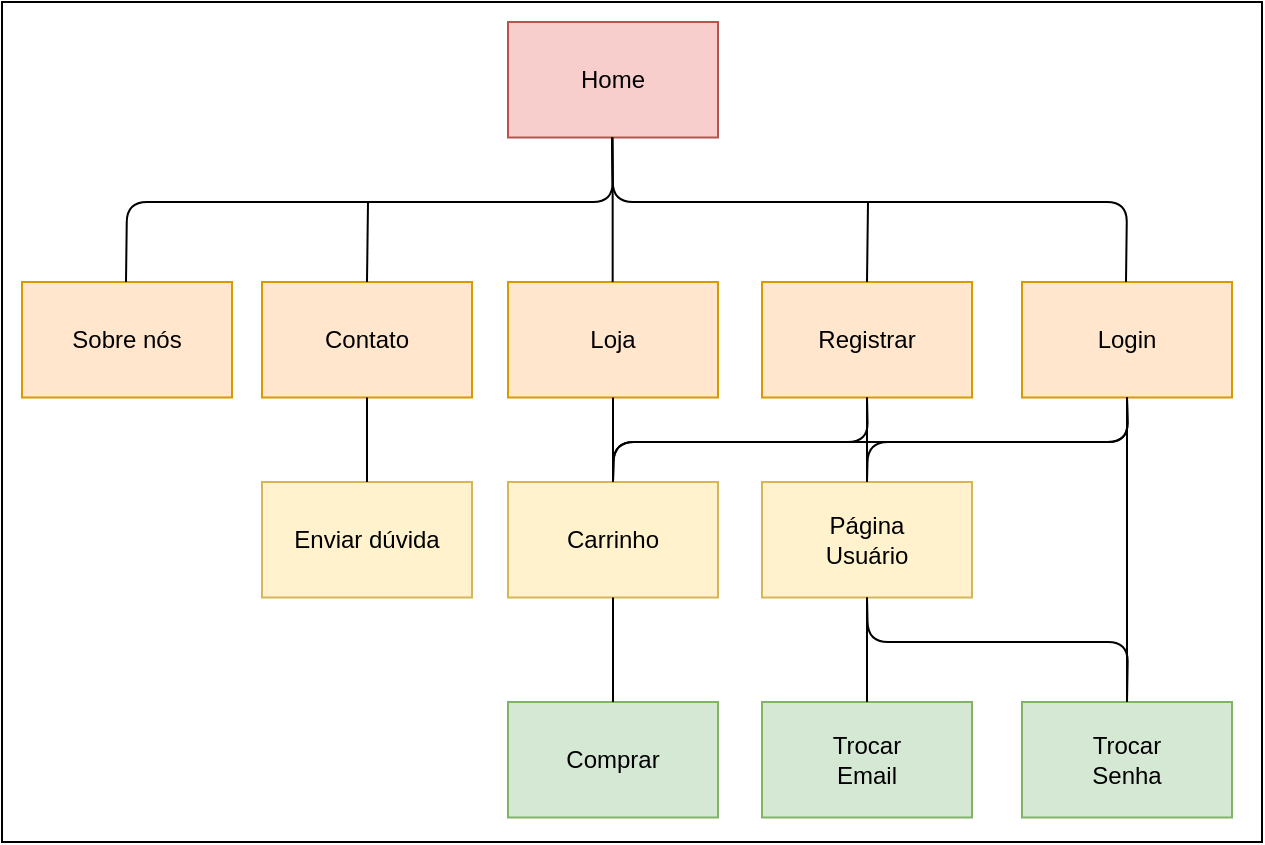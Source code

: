 <mxfile version="24.9.1">
  <diagram name="Page-1" id="wzPc7UZB33hNzcfwy0JD">
    <mxGraphModel dx="3352" dy="1503" grid="1" gridSize="10" guides="1" tooltips="1" connect="1" arrows="1" fold="1" page="1" pageScale="1" pageWidth="850" pageHeight="1100" math="0" shadow="0">
      <root>
        <mxCell id="0" />
        <mxCell id="1" parent="0" />
        <mxCell id="ytU53_6pfm4DNJ2CspSP-1" value="" style="rounded=0;whiteSpace=wrap;html=1;" vertex="1" parent="1">
          <mxGeometry x="120" y="40" width="630" height="420" as="geometry" />
        </mxCell>
        <mxCell id="fEM34XJ2Z3kQoL7WYYHA-1" value="Home" style="rounded=0;whiteSpace=wrap;html=1;fillColor=#f8cecc;strokeColor=#b85450;" parent="1" vertex="1">
          <mxGeometry x="373" y="50" width="105" height="57.75" as="geometry" />
        </mxCell>
        <mxCell id="fEM34XJ2Z3kQoL7WYYHA-4" value="Contato" style="rounded=0;whiteSpace=wrap;html=1;fillColor=#ffe6cc;strokeColor=#d79b00;" parent="1" vertex="1">
          <mxGeometry x="250" y="180" width="105" height="57.75" as="geometry" />
        </mxCell>
        <mxCell id="fEM34XJ2Z3kQoL7WYYHA-5" value="Loja" style="rounded=0;whiteSpace=wrap;html=1;fillColor=#ffe6cc;strokeColor=#d79b00;" parent="1" vertex="1">
          <mxGeometry x="373" y="180" width="105" height="57.75" as="geometry" />
        </mxCell>
        <mxCell id="fEM34XJ2Z3kQoL7WYYHA-6" value="Sobre nós" style="rounded=0;whiteSpace=wrap;html=1;fillColor=#ffe6cc;strokeColor=#d79b00;" parent="1" vertex="1">
          <mxGeometry x="130" y="180" width="105" height="57.75" as="geometry" />
        </mxCell>
        <mxCell id="fEM34XJ2Z3kQoL7WYYHA-7" value="Registrar" style="rounded=0;whiteSpace=wrap;html=1;fillColor=#ffe6cc;strokeColor=#d79b00;" parent="1" vertex="1">
          <mxGeometry x="500" y="180" width="105" height="57.75" as="geometry" />
        </mxCell>
        <mxCell id="fEM34XJ2Z3kQoL7WYYHA-8" value="Login" style="rounded=0;whiteSpace=wrap;html=1;fillColor=#ffe6cc;strokeColor=#d79b00;" parent="1" vertex="1">
          <mxGeometry x="630" y="180" width="105" height="57.75" as="geometry" />
        </mxCell>
        <mxCell id="fEM34XJ2Z3kQoL7WYYHA-14" value="" style="endArrow=none;html=1;rounded=1;entryX=0.5;entryY=1;entryDx=0;entryDy=0;exitX=0.5;exitY=0;exitDx=0;exitDy=0;curved=0;" parent="1" edge="1">
          <mxGeometry width="50" height="50" relative="1" as="geometry">
            <mxPoint x="182" y="180" as="sourcePoint" />
            <mxPoint x="425" y="107.75" as="targetPoint" />
            <Array as="points">
              <mxPoint x="182.5" y="140" />
              <mxPoint x="309.5" y="140" />
              <mxPoint x="425.5" y="140" />
            </Array>
          </mxGeometry>
        </mxCell>
        <mxCell id="fEM34XJ2Z3kQoL7WYYHA-16" value="" style="endArrow=none;html=1;rounded=0;entryX=0.5;entryY=1;entryDx=0;entryDy=0;exitX=0.5;exitY=0;exitDx=0;exitDy=0;" parent="1" edge="1">
          <mxGeometry width="50" height="50" relative="1" as="geometry">
            <mxPoint x="425.33" y="180" as="sourcePoint" />
            <mxPoint x="425.33" y="107.75" as="targetPoint" />
          </mxGeometry>
        </mxCell>
        <mxCell id="fEM34XJ2Z3kQoL7WYYHA-17" value="" style="endArrow=none;html=1;rounded=1;entryX=0.5;entryY=1;entryDx=0;entryDy=0;exitX=0.5;exitY=0;exitDx=0;exitDy=0;curved=0;" parent="1" edge="1">
          <mxGeometry width="50" height="50" relative="1" as="geometry">
            <mxPoint x="682" y="180" as="sourcePoint" />
            <mxPoint x="425" y="107.75" as="targetPoint" />
            <Array as="points">
              <mxPoint x="682.5" y="140" />
              <mxPoint x="425.5" y="140" />
            </Array>
          </mxGeometry>
        </mxCell>
        <mxCell id="fEM34XJ2Z3kQoL7WYYHA-18" value="" style="endArrow=none;html=1;rounded=0;entryX=0.5;entryY=0;entryDx=0;entryDy=0;" parent="1" target="fEM34XJ2Z3kQoL7WYYHA-4" edge="1">
          <mxGeometry width="50" height="50" relative="1" as="geometry">
            <mxPoint x="303" y="140" as="sourcePoint" />
            <mxPoint x="340" y="170" as="targetPoint" />
          </mxGeometry>
        </mxCell>
        <mxCell id="fEM34XJ2Z3kQoL7WYYHA-19" value="" style="endArrow=none;html=1;rounded=0;entryX=0.5;entryY=0;entryDx=0;entryDy=0;" parent="1" target="fEM34XJ2Z3kQoL7WYYHA-7" edge="1">
          <mxGeometry width="50" height="50" relative="1" as="geometry">
            <mxPoint x="553" y="140" as="sourcePoint" />
            <mxPoint x="560" y="260" as="targetPoint" />
          </mxGeometry>
        </mxCell>
        <mxCell id="fEM34XJ2Z3kQoL7WYYHA-20" value="Página&lt;br&gt;Usuário" style="rounded=0;whiteSpace=wrap;html=1;fillColor=#fff2cc;strokeColor=#d6b656;" parent="1" vertex="1">
          <mxGeometry x="500" y="280" width="105" height="57.75" as="geometry" />
        </mxCell>
        <mxCell id="fEM34XJ2Z3kQoL7WYYHA-21" value="Carrinho" style="rounded=0;whiteSpace=wrap;html=1;fillColor=#fff2cc;strokeColor=#d6b656;" parent="1" vertex="1">
          <mxGeometry x="373" y="280" width="105" height="57.75" as="geometry" />
        </mxCell>
        <mxCell id="fEM34XJ2Z3kQoL7WYYHA-23" value="" style="endArrow=none;html=1;rounded=0;entryX=0.5;entryY=1;entryDx=0;entryDy=0;exitX=0.5;exitY=0;exitDx=0;exitDy=0;" parent="1" source="fEM34XJ2Z3kQoL7WYYHA-21" target="fEM34XJ2Z3kQoL7WYYHA-5" edge="1">
          <mxGeometry width="50" height="50" relative="1" as="geometry">
            <mxPoint x="290" y="350" as="sourcePoint" />
            <mxPoint x="340" y="300" as="targetPoint" />
          </mxGeometry>
        </mxCell>
        <mxCell id="fEM34XJ2Z3kQoL7WYYHA-24" value="" style="endArrow=none;html=1;rounded=1;entryX=0.5;entryY=1;entryDx=0;entryDy=0;exitX=0.5;exitY=0;exitDx=0;exitDy=0;curved=0;" parent="1" source="fEM34XJ2Z3kQoL7WYYHA-21" target="fEM34XJ2Z3kQoL7WYYHA-7" edge="1">
          <mxGeometry width="50" height="50" relative="1" as="geometry">
            <mxPoint x="290" y="350" as="sourcePoint" />
            <mxPoint x="340" y="300" as="targetPoint" />
            <Array as="points">
              <mxPoint x="426" y="260" />
              <mxPoint x="553" y="260" />
            </Array>
          </mxGeometry>
        </mxCell>
        <mxCell id="fEM34XJ2Z3kQoL7WYYHA-25" value="" style="endArrow=none;html=1;rounded=1;entryX=0.5;entryY=0;entryDx=0;entryDy=0;exitX=0.5;exitY=1;exitDx=0;exitDy=0;curved=0;" parent="1" source="fEM34XJ2Z3kQoL7WYYHA-8" target="fEM34XJ2Z3kQoL7WYYHA-21" edge="1">
          <mxGeometry width="50" height="50" relative="1" as="geometry">
            <mxPoint x="290" y="350" as="sourcePoint" />
            <mxPoint x="340" y="300" as="targetPoint" />
            <Array as="points">
              <mxPoint x="683" y="260" />
              <mxPoint x="426" y="260" />
            </Array>
          </mxGeometry>
        </mxCell>
        <mxCell id="fEM34XJ2Z3kQoL7WYYHA-26" value="" style="endArrow=none;html=1;rounded=0;entryX=0.5;entryY=1;entryDx=0;entryDy=0;exitX=0.5;exitY=0;exitDx=0;exitDy=0;" parent="1" source="fEM34XJ2Z3kQoL7WYYHA-20" target="fEM34XJ2Z3kQoL7WYYHA-7" edge="1">
          <mxGeometry width="50" height="50" relative="1" as="geometry">
            <mxPoint x="250" y="370" as="sourcePoint" />
            <mxPoint x="300" y="320" as="targetPoint" />
          </mxGeometry>
        </mxCell>
        <mxCell id="fEM34XJ2Z3kQoL7WYYHA-27" value="" style="endArrow=none;html=1;rounded=1;entryX=0.5;entryY=1;entryDx=0;entryDy=0;exitX=0.5;exitY=0;exitDx=0;exitDy=0;curved=0;" parent="1" source="fEM34XJ2Z3kQoL7WYYHA-20" target="fEM34XJ2Z3kQoL7WYYHA-8" edge="1">
          <mxGeometry width="50" height="50" relative="1" as="geometry">
            <mxPoint x="670" y="370" as="sourcePoint" />
            <mxPoint x="720" y="320" as="targetPoint" />
            <Array as="points">
              <mxPoint x="553" y="260" />
              <mxPoint x="683" y="260" />
            </Array>
          </mxGeometry>
        </mxCell>
        <mxCell id="fEM34XJ2Z3kQoL7WYYHA-28" value="Enviar dúvida" style="rounded=0;whiteSpace=wrap;html=1;fillColor=#fff2cc;strokeColor=#d6b656;" parent="1" vertex="1">
          <mxGeometry x="250" y="280" width="105" height="57.75" as="geometry" />
        </mxCell>
        <mxCell id="fEM34XJ2Z3kQoL7WYYHA-29" value="" style="endArrow=none;html=1;rounded=0;entryX=0.5;entryY=1;entryDx=0;entryDy=0;exitX=0.5;exitY=0;exitDx=0;exitDy=0;" parent="1" source="fEM34XJ2Z3kQoL7WYYHA-28" target="fEM34XJ2Z3kQoL7WYYHA-4" edge="1">
          <mxGeometry width="50" height="50" relative="1" as="geometry">
            <mxPoint x="170" y="350" as="sourcePoint" />
            <mxPoint x="220" y="300" as="targetPoint" />
          </mxGeometry>
        </mxCell>
        <mxCell id="fEM34XJ2Z3kQoL7WYYHA-30" value="Comprar" style="rounded=0;whiteSpace=wrap;html=1;fillColor=#d5e8d4;strokeColor=#82b366;" parent="1" vertex="1">
          <mxGeometry x="373" y="390" width="105" height="57.75" as="geometry" />
        </mxCell>
        <mxCell id="fEM34XJ2Z3kQoL7WYYHA-31" value="" style="endArrow=none;html=1;rounded=0;entryX=0.5;entryY=1;entryDx=0;entryDy=0;exitX=0.5;exitY=0;exitDx=0;exitDy=0;" parent="1" source="fEM34XJ2Z3kQoL7WYYHA-30" target="fEM34XJ2Z3kQoL7WYYHA-21" edge="1">
          <mxGeometry width="50" height="50" relative="1" as="geometry">
            <mxPoint x="290" y="420" as="sourcePoint" />
            <mxPoint x="340" y="370" as="targetPoint" />
          </mxGeometry>
        </mxCell>
        <mxCell id="fEM34XJ2Z3kQoL7WYYHA-32" value="Trocar&lt;br&gt;Email" style="rounded=0;whiteSpace=wrap;html=1;fillColor=#d5e8d4;strokeColor=#82b366;" parent="1" vertex="1">
          <mxGeometry x="500" y="390" width="105" height="57.75" as="geometry" />
        </mxCell>
        <mxCell id="fEM34XJ2Z3kQoL7WYYHA-33" value="Trocar&lt;br&gt;Senha" style="rounded=0;whiteSpace=wrap;html=1;fillColor=#d5e8d4;strokeColor=#82b366;" parent="1" vertex="1">
          <mxGeometry x="630" y="390" width="105" height="57.75" as="geometry" />
        </mxCell>
        <mxCell id="fEM34XJ2Z3kQoL7WYYHA-34" value="" style="endArrow=none;html=1;rounded=0;entryX=0.5;entryY=1;entryDx=0;entryDy=0;exitX=0.5;exitY=0;exitDx=0;exitDy=0;" parent="1" source="fEM34XJ2Z3kQoL7WYYHA-32" target="fEM34XJ2Z3kQoL7WYYHA-20" edge="1">
          <mxGeometry width="50" height="50" relative="1" as="geometry">
            <mxPoint x="640" y="440" as="sourcePoint" />
            <mxPoint x="690" y="390" as="targetPoint" />
          </mxGeometry>
        </mxCell>
        <mxCell id="fEM34XJ2Z3kQoL7WYYHA-35" value="" style="endArrow=none;html=1;rounded=1;entryX=0.5;entryY=1;entryDx=0;entryDy=0;curved=0;exitX=0.5;exitY=0;exitDx=0;exitDy=0;" parent="1" source="fEM34XJ2Z3kQoL7WYYHA-33" target="fEM34XJ2Z3kQoL7WYYHA-20" edge="1">
          <mxGeometry width="50" height="50" relative="1" as="geometry">
            <mxPoint x="620" y="460" as="sourcePoint" />
            <mxPoint x="710" y="390" as="targetPoint" />
            <Array as="points">
              <mxPoint x="683" y="360" />
              <mxPoint x="620" y="360" />
              <mxPoint x="553" y="360" />
            </Array>
          </mxGeometry>
        </mxCell>
        <mxCell id="fEM34XJ2Z3kQoL7WYYHA-36" value="" style="endArrow=none;html=1;rounded=0;entryX=0.5;entryY=1;entryDx=0;entryDy=0;exitX=0.5;exitY=0;exitDx=0;exitDy=0;" parent="1" source="fEM34XJ2Z3kQoL7WYYHA-33" target="fEM34XJ2Z3kQoL7WYYHA-8" edge="1">
          <mxGeometry width="50" height="50" relative="1" as="geometry">
            <mxPoint x="650" y="430" as="sourcePoint" />
            <mxPoint x="700" y="380" as="targetPoint" />
          </mxGeometry>
        </mxCell>
      </root>
    </mxGraphModel>
  </diagram>
</mxfile>
